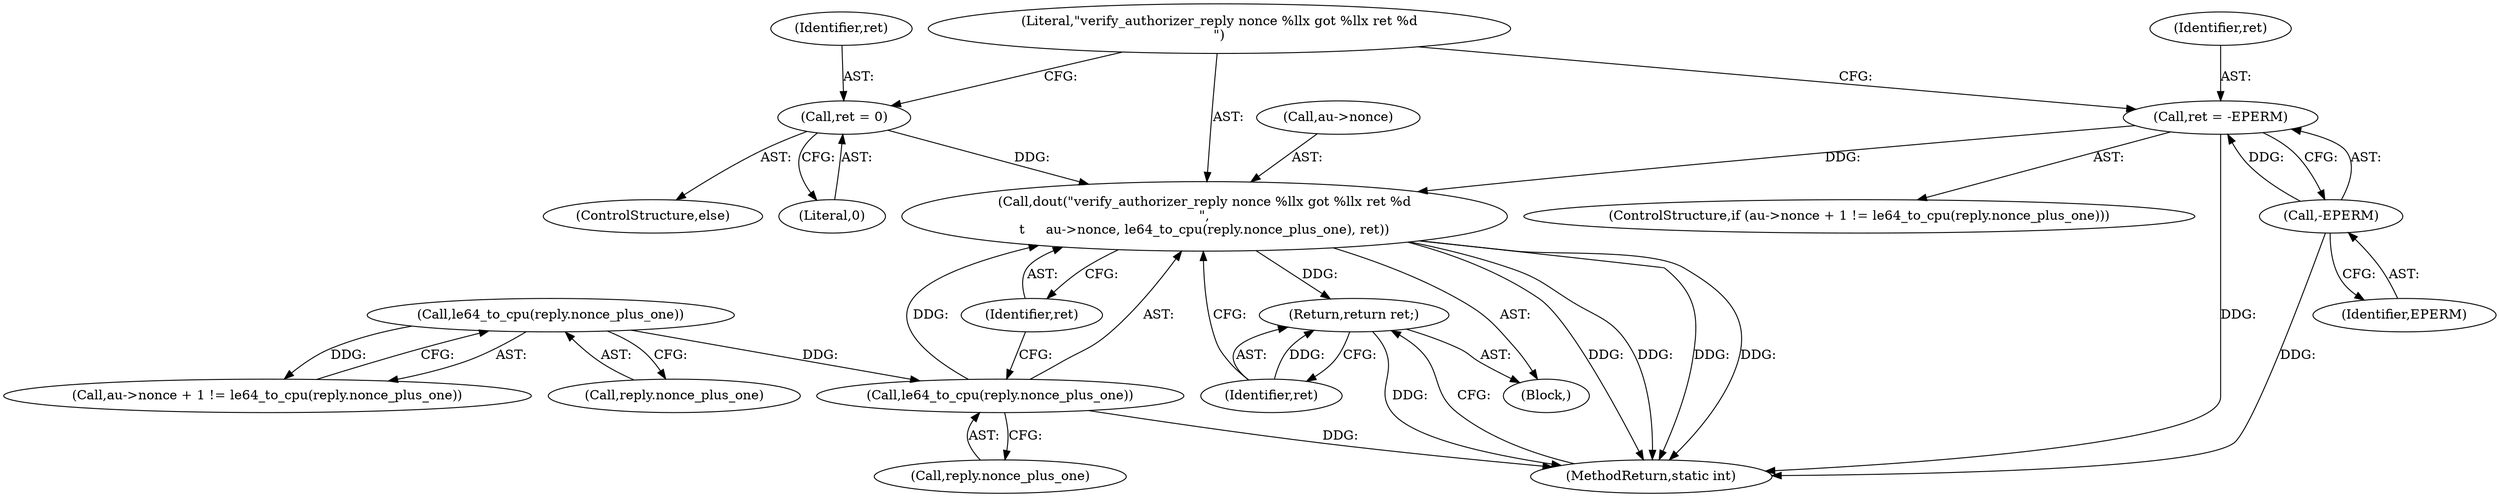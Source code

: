 digraph "0_linux_c27a3e4d667fdcad3db7b104f75659478e0c68d8_1@pointer" {
"1000197" [label="(Call,dout(\"verify_authorizer_reply nonce %llx got %llx ret %d\n\",\n\t     au->nonce, le64_to_cpu(reply.nonce_plus_one), ret))"];
"1000202" [label="(Call,le64_to_cpu(reply.nonce_plus_one))"];
"1000185" [label="(Call,le64_to_cpu(reply.nonce_plus_one))"];
"1000189" [label="(Call,ret = -EPERM)"];
"1000191" [label="(Call,-EPERM)"];
"1000194" [label="(Call,ret = 0)"];
"1000207" [label="(Return,return ret;)"];
"1000197" [label="(Call,dout(\"verify_authorizer_reply nonce %llx got %llx ret %d\n\",\n\t     au->nonce, le64_to_cpu(reply.nonce_plus_one), ret))"];
"1000198" [label="(Literal,\"verify_authorizer_reply nonce %llx got %llx ret %d\n\")"];
"1000196" [label="(Literal,0)"];
"1000191" [label="(Call,-EPERM)"];
"1000186" [label="(Call,reply.nonce_plus_one)"];
"1000194" [label="(Call,ret = 0)"];
"1000206" [label="(Identifier,ret)"];
"1000104" [label="(Block,)"];
"1000189" [label="(Call,ret = -EPERM)"];
"1000190" [label="(Identifier,ret)"];
"1000203" [label="(Call,reply.nonce_plus_one)"];
"1000178" [label="(ControlStructure,if (au->nonce + 1 != le64_to_cpu(reply.nonce_plus_one)))"];
"1000207" [label="(Return,return ret;)"];
"1000202" [label="(Call,le64_to_cpu(reply.nonce_plus_one))"];
"1000195" [label="(Identifier,ret)"];
"1000179" [label="(Call,au->nonce + 1 != le64_to_cpu(reply.nonce_plus_one))"];
"1000192" [label="(Identifier,EPERM)"];
"1000209" [label="(MethodReturn,static int)"];
"1000208" [label="(Identifier,ret)"];
"1000199" [label="(Call,au->nonce)"];
"1000185" [label="(Call,le64_to_cpu(reply.nonce_plus_one))"];
"1000193" [label="(ControlStructure,else)"];
"1000197" -> "1000104"  [label="AST: "];
"1000197" -> "1000206"  [label="CFG: "];
"1000198" -> "1000197"  [label="AST: "];
"1000199" -> "1000197"  [label="AST: "];
"1000202" -> "1000197"  [label="AST: "];
"1000206" -> "1000197"  [label="AST: "];
"1000208" -> "1000197"  [label="CFG: "];
"1000197" -> "1000209"  [label="DDG: "];
"1000197" -> "1000209"  [label="DDG: "];
"1000197" -> "1000209"  [label="DDG: "];
"1000197" -> "1000209"  [label="DDG: "];
"1000202" -> "1000197"  [label="DDG: "];
"1000189" -> "1000197"  [label="DDG: "];
"1000194" -> "1000197"  [label="DDG: "];
"1000197" -> "1000207"  [label="DDG: "];
"1000202" -> "1000203"  [label="CFG: "];
"1000203" -> "1000202"  [label="AST: "];
"1000206" -> "1000202"  [label="CFG: "];
"1000202" -> "1000209"  [label="DDG: "];
"1000185" -> "1000202"  [label="DDG: "];
"1000185" -> "1000179"  [label="AST: "];
"1000185" -> "1000186"  [label="CFG: "];
"1000186" -> "1000185"  [label="AST: "];
"1000179" -> "1000185"  [label="CFG: "];
"1000185" -> "1000179"  [label="DDG: "];
"1000189" -> "1000178"  [label="AST: "];
"1000189" -> "1000191"  [label="CFG: "];
"1000190" -> "1000189"  [label="AST: "];
"1000191" -> "1000189"  [label="AST: "];
"1000198" -> "1000189"  [label="CFG: "];
"1000189" -> "1000209"  [label="DDG: "];
"1000191" -> "1000189"  [label="DDG: "];
"1000191" -> "1000192"  [label="CFG: "];
"1000192" -> "1000191"  [label="AST: "];
"1000191" -> "1000209"  [label="DDG: "];
"1000194" -> "1000193"  [label="AST: "];
"1000194" -> "1000196"  [label="CFG: "];
"1000195" -> "1000194"  [label="AST: "];
"1000196" -> "1000194"  [label="AST: "];
"1000198" -> "1000194"  [label="CFG: "];
"1000207" -> "1000104"  [label="AST: "];
"1000207" -> "1000208"  [label="CFG: "];
"1000208" -> "1000207"  [label="AST: "];
"1000209" -> "1000207"  [label="CFG: "];
"1000207" -> "1000209"  [label="DDG: "];
"1000208" -> "1000207"  [label="DDG: "];
}
